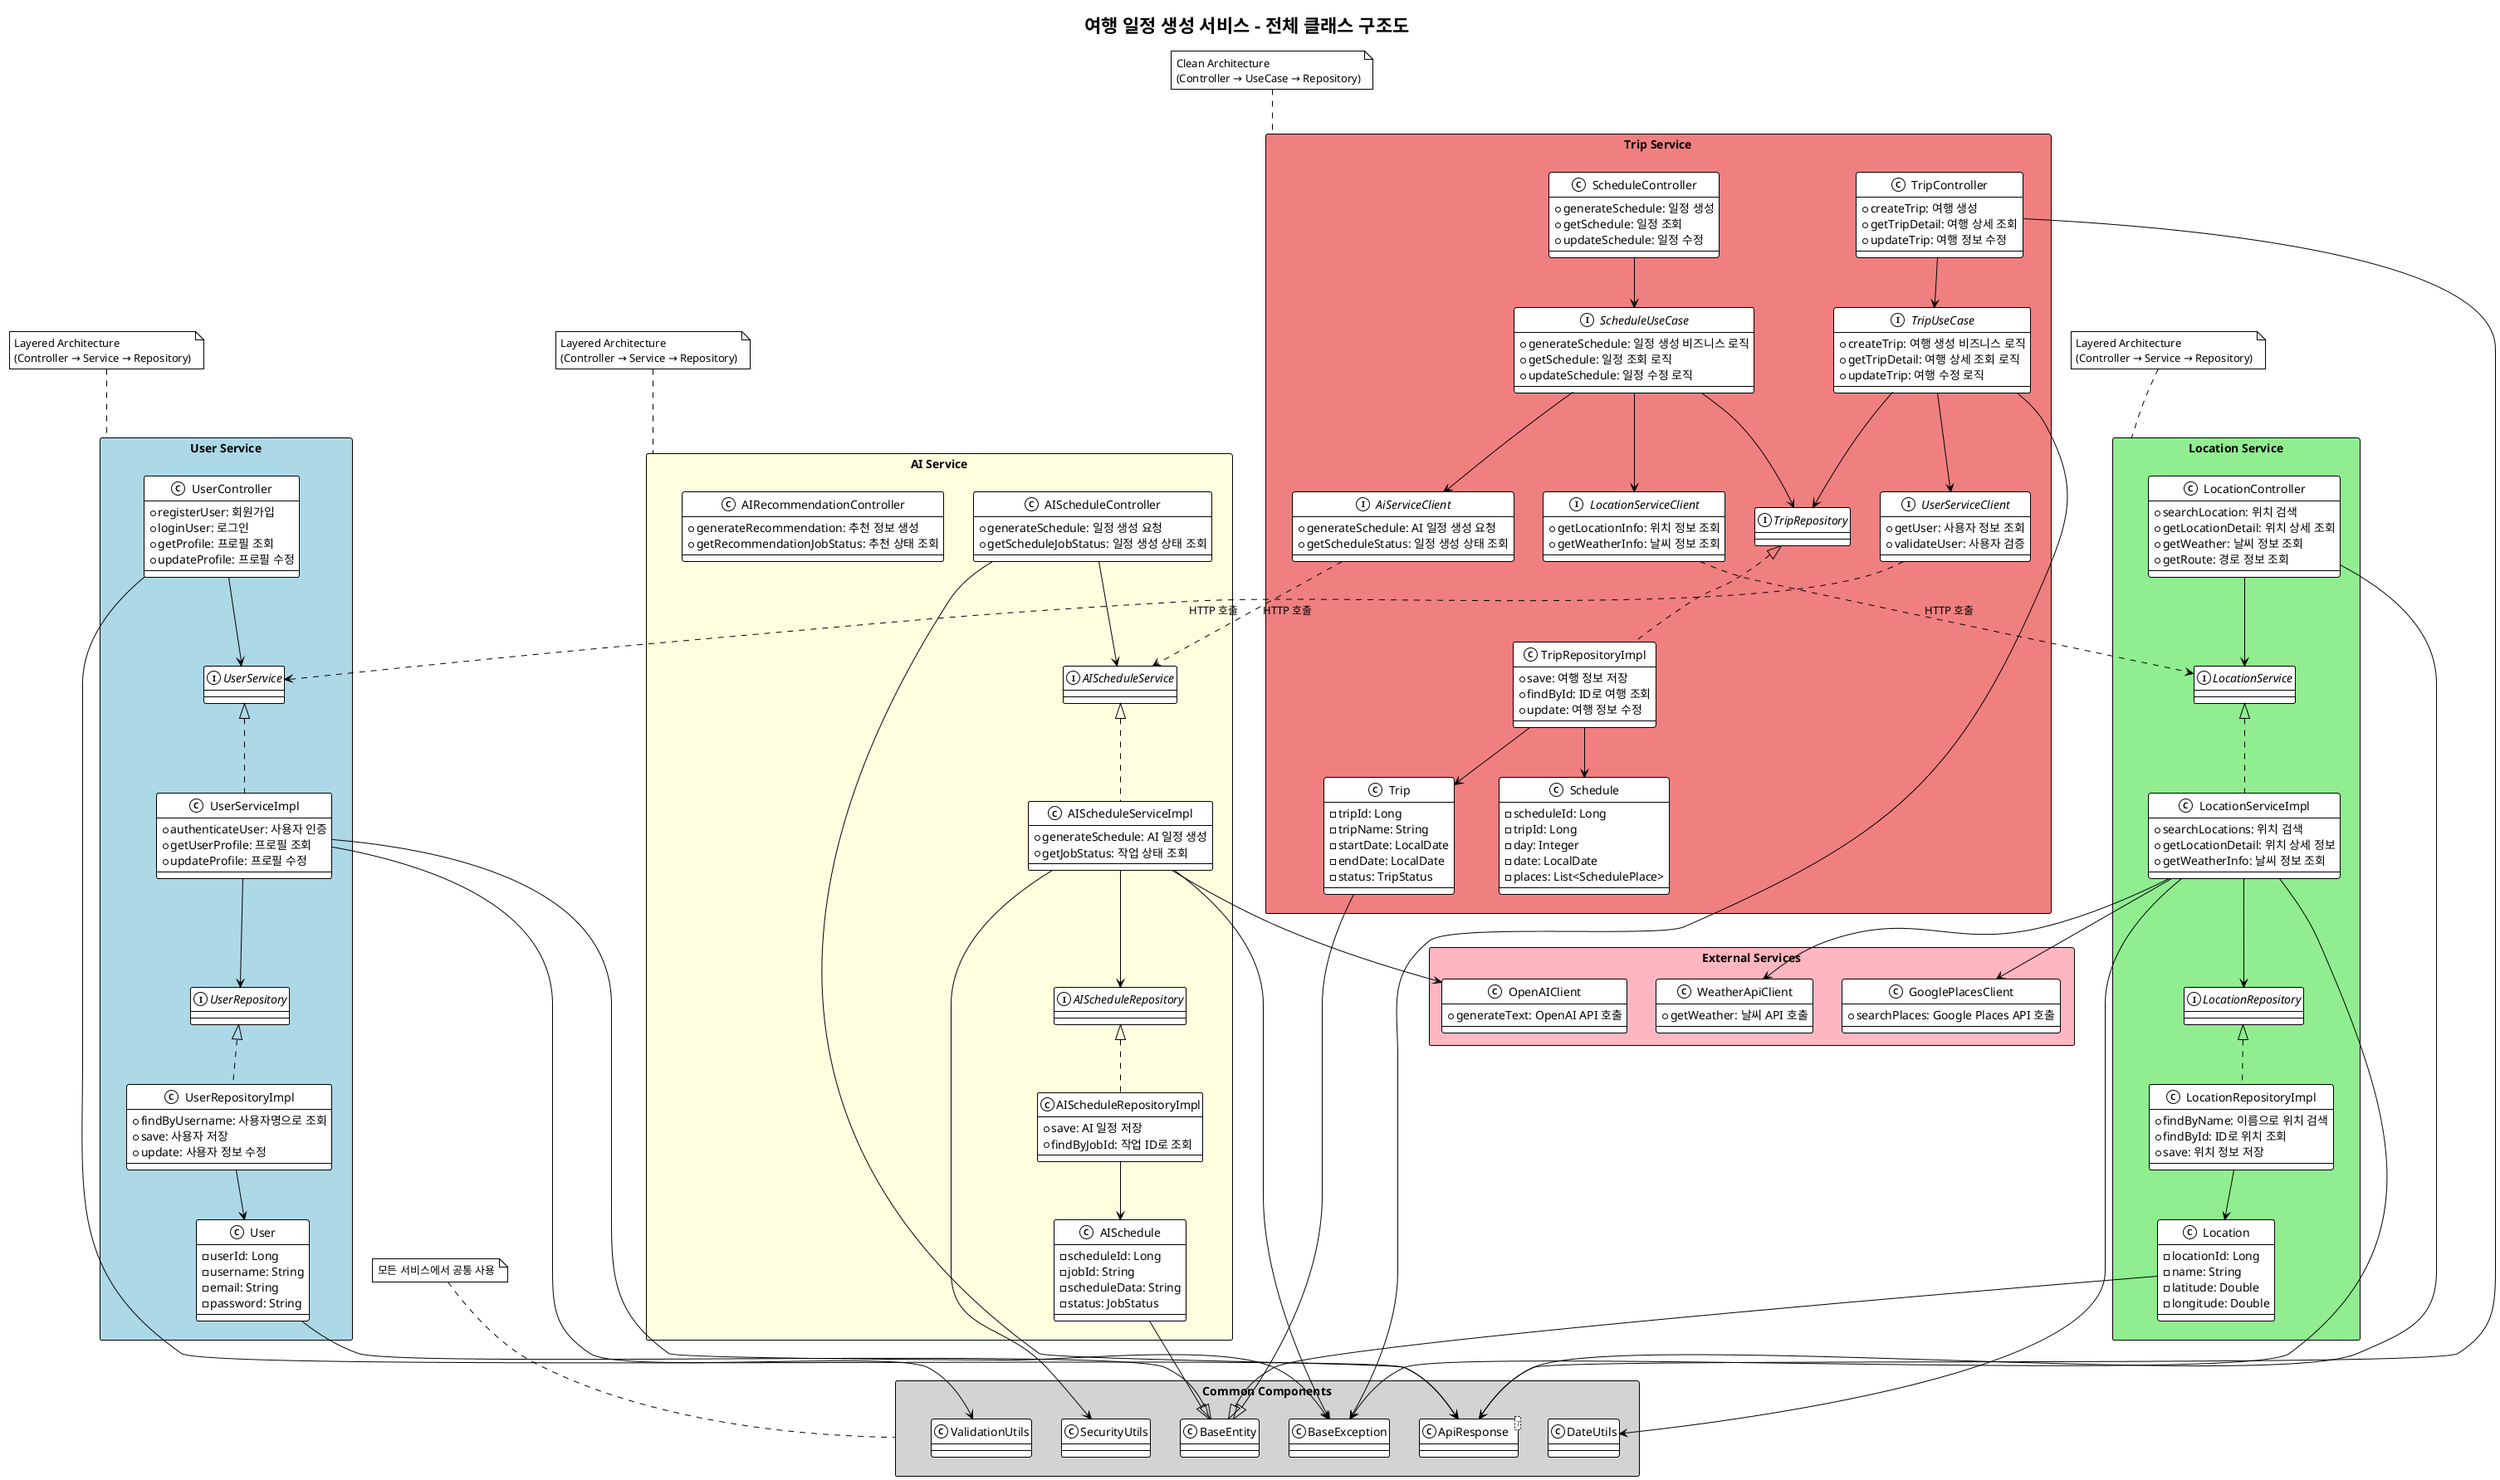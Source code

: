 @startuml
!theme mono

title 여행 일정 생성 서비스 - 전체 클래스 구조도

' ======================================
' Common Components
' ======================================
package "Common Components" <<rectangle>> #lightgray {
    class BaseException
    class ApiResponse<T>
    class BaseEntity
    class DateUtils
    class ValidationUtils
    class SecurityUtils
}

' ======================================
' User Service (Layered Architecture)
' ======================================
package "User Service" <<rectangle>> #lightblue {
    class UserController {
        +registerUser: 회원가입
        +loginUser: 로그인
        +getProfile: 프로필 조회
        +updateProfile: 프로필 수정
    }
    
    interface UserService
    class UserServiceImpl {
        +authenticateUser: 사용자 인증
        +getUserProfile: 프로필 조회
        +updateProfile: 프로필 수정
    }
    
    interface UserRepository
    class UserRepositoryImpl {
        +findByUsername: 사용자명으로 조회
        +save: 사용자 저장
        +update: 사용자 정보 수정
    }
    
    class User {
        -userId: Long
        -username: String
        -email: String
        -password: String
    }
}

' ======================================
' Location Service (Layered Architecture)
' ======================================
package "Location Service" <<rectangle>> #lightgreen {
    class LocationController {
        +searchLocation: 위치 검색
        +getLocationDetail: 위치 상세 조회
        +getWeather: 날씨 정보 조회
        +getRoute: 경로 정보 조회
    }
    
    interface LocationService
    class LocationServiceImpl {
        +searchLocations: 위치 검색
        +getLocationDetail: 위치 상세 정보
        +getWeatherInfo: 날씨 정보 조회
    }
    
    interface LocationRepository
    class LocationRepositoryImpl {
        +findByName: 이름으로 위치 검색
        +findById: ID로 위치 조회
        +save: 위치 정보 저장
    }
    
    class Location {
        -locationId: Long
        -name: String
        -latitude: Double
        -longitude: Double
    }
}

' ======================================
' AI Service (Layered Architecture)
' ======================================
package "AI Service" <<rectangle>> #lightyellow {
    class AIScheduleController {
        +generateSchedule: 일정 생성 요청
        +getScheduleJobStatus: 일정 생성 상태 조회
    }
    
    class AIRecommendationController {
        +generateRecommendation: 추천 정보 생성
        +getRecommendationJobStatus: 추천 상태 조회
    }
    
    interface AIScheduleService
    class AIScheduleServiceImpl {
        +generateSchedule: AI 일정 생성
        +getJobStatus: 작업 상태 조회
    }
    
    interface AIScheduleRepository
    class AIScheduleRepositoryImpl {
        +save: AI 일정 저장
        +findByJobId: 작업 ID로 조회
    }
    
    class AISchedule {
        -scheduleId: Long
        -jobId: String
        -scheduleData: String
        -status: JobStatus
    }
}

' ======================================
' Trip Service (Clean Architecture)
' ======================================
package "Trip Service" <<rectangle>> #lightcoral {
    ' Framework & Driver Layer
    class TripController {
        +createTrip: 여행 생성
        +getTripDetail: 여행 상세 조회
        +updateTrip: 여행 정보 수정
    }
    
    class ScheduleController {
        +generateSchedule: 일정 생성
        +getSchedule: 일정 조회
        +updateSchedule: 일정 수정
    }
    
    ' Use Case Layer
    interface TripUseCase {
        +createTrip: 여행 생성 비즈니스 로직
        +getTripDetail: 여행 상세 조회 로직
        +updateTrip: 여행 수정 로직
    }
    
    interface ScheduleUseCase {
        +generateSchedule: 일정 생성 비즈니스 로직
        +getSchedule: 일정 조회 로직
        +updateSchedule: 일정 수정 로직
    }
    
    ' Interface Adapter Layer
    interface TripRepository
    class TripRepositoryImpl {
        +save: 여행 정보 저장
        +findById: ID로 여행 조회
        +update: 여행 정보 수정
    }
    
    interface UserServiceClient {
        +getUser: 사용자 정보 조회
        +validateUser: 사용자 검증
    }
    
    interface LocationServiceClient {
        +getLocationInfo: 위치 정보 조회
        +getWeatherInfo: 날씨 정보 조회
    }
    
    interface AiServiceClient {
        +generateSchedule: AI 일정 생성 요청
        +getScheduleStatus: 일정 생성 상태 조회
    }
    
    ' Entity Layer
    class Trip {
        -tripId: Long
        -tripName: String
        -startDate: LocalDate
        -endDate: LocalDate
        -status: TripStatus
    }
    
    class Schedule {
        -scheduleId: Long
        -tripId: Long
        -day: Integer
        -date: LocalDate
        -places: List<SchedulePlace>
    }
}

' ======================================
' External Services
' ======================================
package "External Services" <<rectangle>> #lightpink {
    class GooglePlacesClient {
        +searchPlaces: Google Places API 호출
    }
    
    class OpenAIClient {
        +generateText: OpenAI API 호출
    }
    
    class WeatherApiClient {
        +getWeather: 날씨 API 호출
    }
}

' ======================================
' Relationships - User Service
' ======================================
UserController --> UserService
UserService <|.. UserServiceImpl
UserServiceImpl --> UserRepository
UserRepository <|.. UserRepositoryImpl
UserRepositoryImpl --> User

' ======================================
' Relationships - Location Service
' ======================================
LocationController --> LocationService
LocationService <|.. LocationServiceImpl
LocationServiceImpl --> LocationRepository
LocationRepository <|.. LocationRepositoryImpl
LocationRepositoryImpl --> Location
LocationServiceImpl --> GooglePlacesClient
LocationServiceImpl --> WeatherApiClient

' ======================================
' Relationships - AI Service
' ======================================
AIScheduleController --> AIScheduleService
AIScheduleService <|.. AIScheduleServiceImpl
AIScheduleServiceImpl --> AIScheduleRepository
AIScheduleRepository <|.. AIScheduleRepositoryImpl
AIScheduleRepositoryImpl --> AISchedule
AIScheduleServiceImpl --> OpenAIClient

' ======================================
' Relationships - Trip Service (Clean Architecture)
' ======================================
TripController --> TripUseCase
ScheduleController --> ScheduleUseCase
TripUseCase --> TripRepository
ScheduleUseCase --> TripRepository
TripRepository <|.. TripRepositoryImpl
TripRepositoryImpl --> Trip
TripRepositoryImpl --> Schedule

' Trip Service External Dependencies
TripUseCase --> UserServiceClient
ScheduleUseCase --> LocationServiceClient
ScheduleUseCase --> AiServiceClient

' Cross-Service Dependencies
UserServiceClient ..> UserService : "HTTP 호출"
LocationServiceClient ..> LocationService : "HTTP 호출"
AiServiceClient ..> AIScheduleService : "HTTP 호출"

' ======================================
' Common Component Usage
' ======================================
UserServiceImpl --> BaseException
LocationServiceImpl --> BaseException
AIScheduleServiceImpl --> BaseException
TripUseCase --> BaseException

UserController --> ApiResponse
LocationController --> ApiResponse
AIScheduleController --> ApiResponse
TripController --> ApiResponse

User --|> BaseEntity
Location --|> BaseEntity
AISchedule --|> BaseEntity
Trip --|> BaseEntity

UserServiceImpl --> ValidationUtils
LocationServiceImpl --> DateUtils
AIScheduleServiceImpl --> SecurityUtils

' ======================================
' Architecture Pattern Labels
' ======================================
note top of "User Service" : Layered Architecture\n(Controller → Service → Repository)

note top of "Location Service" : Layered Architecture\n(Controller → Service → Repository)

note top of "AI Service" : Layered Architecture\n(Controller → Service → Repository)

note top of "Trip Service" : Clean Architecture\n(Controller → UseCase → Repository)

note top of "Common Components" : 모든 서비스에서 공통 사용

@enduml